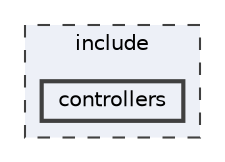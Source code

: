 digraph "controllers"
{
 // LATEX_PDF_SIZE
  bgcolor="transparent";
  edge [fontname=Helvetica,fontsize=10,labelfontname=Helvetica,labelfontsize=10];
  node [fontname=Helvetica,fontsize=10,shape=box,height=0.2,width=0.4];
  compound=true
  subgraph clusterdir_d44c64559bbebec7f509842c48db8b23 {
    graph [ bgcolor="#edf0f7", pencolor="grey25", label="include", fontname=Helvetica,fontsize=10 style="filled,dashed", URL="dir_d44c64559bbebec7f509842c48db8b23.html",tooltip=""]
  dir_dea71a51519bb9f37f984497651ee8e6 [label="controllers", fillcolor="#edf0f7", color="grey25", style="filled,bold", URL="dir_dea71a51519bb9f37f984497651ee8e6.html",tooltip=""];
  }
}
